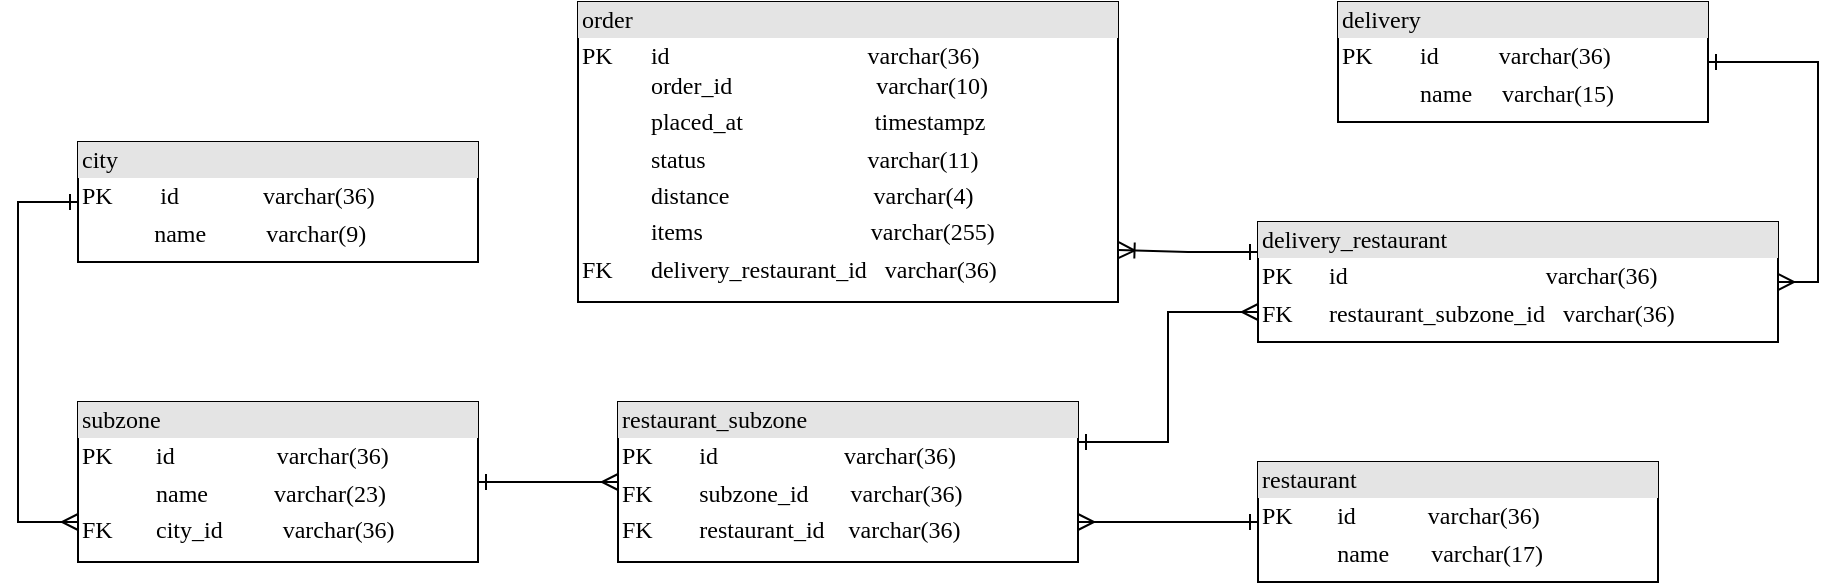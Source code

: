 <mxfile version="26.1.3">
  <diagram name="Page-1" id="2ca16b54-16f6-2749-3443-fa8db7711227">
    <mxGraphModel dx="838" dy="-282" grid="1" gridSize="10" guides="1" tooltips="1" connect="1" arrows="1" fold="1" page="1" pageScale="1" pageWidth="1100" pageHeight="850" background="none" math="0" shadow="0">
      <root>
        <mxCell id="0" />
        <mxCell id="1" parent="0" />
        <mxCell id="N4hYOb4Ob-OH0gv3H_L2-51" value="&lt;div style=&quot;box-sizing: border-box; width: 100%; background-color: rgb(228, 228, 228); padding: 2px;&quot;&gt;order&lt;/div&gt;&lt;table style=&quot;width: 100% ; font-size: 1em&quot; cellpadding=&quot;2&quot; cellspacing=&quot;0&quot;&gt;&lt;tbody&gt;&lt;tr&gt;&lt;td&gt;PK&lt;br&gt;&lt;br&gt;&lt;/td&gt;&lt;td&gt;&amp;nbsp; &amp;nbsp;id &amp;nbsp; &amp;nbsp; &amp;nbsp; &amp;nbsp; &amp;nbsp; &amp;nbsp; &amp;nbsp; &amp;nbsp; &amp;nbsp; &amp;nbsp; &amp;nbsp; &amp;nbsp; &amp;nbsp; &amp;nbsp; &amp;nbsp; &amp;nbsp; varchar(36)&lt;br&gt;&amp;nbsp; &amp;nbsp;order_id &amp;nbsp; &amp;nbsp; &amp;nbsp; &amp;nbsp; &amp;nbsp; &amp;nbsp; &amp;nbsp; &amp;nbsp; &amp;nbsp; &amp;nbsp; &amp;nbsp; &amp;nbsp;varchar(10)&lt;/td&gt;&lt;/tr&gt;&lt;tr&gt;&lt;td&gt;&lt;br&gt;&lt;/td&gt;&lt;td&gt;&amp;nbsp; &amp;nbsp;placed_at &amp;nbsp; &amp;nbsp; &amp;nbsp; &amp;nbsp; &amp;nbsp; &amp;nbsp; &amp;nbsp; &amp;nbsp; &amp;nbsp; &amp;nbsp; &amp;nbsp;timestampz&lt;/td&gt;&lt;/tr&gt;&lt;tr&gt;&lt;td&gt;&lt;/td&gt;&lt;td&gt;&amp;nbsp; &amp;nbsp;status &amp;nbsp; &amp;nbsp; &amp;nbsp; &amp;nbsp; &amp;nbsp; &amp;nbsp; &amp;nbsp; &amp;nbsp; &amp;nbsp; &amp;nbsp; &amp;nbsp; &amp;nbsp; &amp;nbsp; varchar(11)&lt;/td&gt;&lt;/tr&gt;&lt;tr&gt;&lt;td&gt;&lt;br&gt;&lt;/td&gt;&lt;td&gt;&amp;nbsp; &amp;nbsp;distance &amp;nbsp; &amp;nbsp; &amp;nbsp; &amp;nbsp; &amp;nbsp; &amp;nbsp; &amp;nbsp; &amp;nbsp; &amp;nbsp; &amp;nbsp; &amp;nbsp; &amp;nbsp;varchar(4)&lt;br&gt;&lt;/td&gt;&lt;/tr&gt;&lt;tr&gt;&lt;td&gt;&lt;br&gt;&lt;/td&gt;&lt;td&gt;&amp;nbsp; &amp;nbsp;items &amp;nbsp; &amp;nbsp; &amp;nbsp; &amp;nbsp; &amp;nbsp; &amp;nbsp; &amp;nbsp; &amp;nbsp; &amp;nbsp; &amp;nbsp; &amp;nbsp; &amp;nbsp; &amp;nbsp; &amp;nbsp;varchar(255)&lt;br&gt;&lt;/td&gt;&lt;/tr&gt;&lt;tr&gt;&lt;td&gt;FK&lt;br&gt;&lt;/td&gt;&lt;td&gt;&amp;nbsp; &amp;nbsp;delivery_restaurant_id &amp;nbsp; varchar(36)&lt;/td&gt;&lt;/tr&gt;&lt;tr&gt;&lt;td&gt;&lt;/td&gt;&lt;td&gt;&lt;/td&gt;&lt;/tr&gt;&lt;/tbody&gt;&lt;/table&gt;" style="verticalAlign=top;align=left;overflow=fill;html=1;rounded=0;shadow=0;comic=0;labelBackgroundColor=none;strokeWidth=1;fontFamily=Verdana;fontSize=12" parent="1" vertex="1">
          <mxGeometry x="360" y="1010" width="270" height="150" as="geometry" />
        </mxCell>
        <mxCell id="N4hYOb4Ob-OH0gv3H_L2-52" value="&lt;div style=&quot;box-sizing: border-box; width: 100%; background-color: rgb(228, 228, 228); padding: 2px;&quot;&gt;delivery&lt;/div&gt;&lt;table style=&quot;width: 100% ; font-size: 1em&quot; cellpadding=&quot;2&quot; cellspacing=&quot;0&quot;&gt;&lt;tbody&gt;&lt;tr&gt;&lt;td&gt;PK&lt;/td&gt;&lt;td&gt;&amp;nbsp; &amp;nbsp; id &amp;nbsp; &amp;nbsp; &amp;nbsp; &amp;nbsp; &amp;nbsp;varchar(36)&lt;/td&gt;&lt;/tr&gt;&lt;tr&gt;&lt;td&gt;&lt;br&gt;&lt;/td&gt;&lt;td&gt;&amp;nbsp; &amp;nbsp; name &amp;nbsp; &amp;nbsp; varchar(15)&lt;/td&gt;&lt;/tr&gt;&lt;tr&gt;&lt;td&gt;&lt;br&gt;&lt;/td&gt;&lt;td&gt;&lt;/td&gt;&lt;/tr&gt;&lt;/tbody&gt;&lt;/table&gt;" style="verticalAlign=top;align=left;overflow=fill;html=1;rounded=0;shadow=0;comic=0;labelBackgroundColor=none;strokeWidth=1;fontFamily=Verdana;fontSize=12" parent="1" vertex="1">
          <mxGeometry x="740" y="1010" width="185" height="60" as="geometry" />
        </mxCell>
        <mxCell id="N4hYOb4Ob-OH0gv3H_L2-55" style="edgeStyle=orthogonalEdgeStyle;rounded=0;orthogonalLoop=1;jettySize=auto;html=1;exitX=1;exitY=0.5;exitDx=0;exitDy=0;entryX=1;entryY=0.5;entryDx=0;entryDy=0;startArrow=ERmany;startFill=0;endArrow=ERone;endFill=0;" parent="1" source="N4hYOb4Ob-OH0gv3H_L2-54" target="N4hYOb4Ob-OH0gv3H_L2-52" edge="1">
          <mxGeometry relative="1" as="geometry" />
        </mxCell>
        <mxCell id="N4hYOb4Ob-OH0gv3H_L2-54" value="&lt;div style=&quot;box-sizing: border-box; width: 100%; background-color: rgb(228, 228, 228); padding: 2px;&quot;&gt;delivery_restaurant&lt;/div&gt;&lt;table style=&quot;width: 100% ; font-size: 1em&quot; cellpadding=&quot;2&quot; cellspacing=&quot;0&quot;&gt;&lt;tbody&gt;&lt;tr&gt;&lt;td&gt;PK&lt;/td&gt;&lt;td&gt;&amp;nbsp; &amp;nbsp;id &amp;nbsp; &amp;nbsp; &amp;nbsp; &amp;nbsp; &amp;nbsp; &amp;nbsp; &amp;nbsp; &amp;nbsp; &amp;nbsp; &amp;nbsp; &amp;nbsp; &amp;nbsp; &amp;nbsp; &amp;nbsp; &amp;nbsp; &amp;nbsp; varchar(36)&lt;/td&gt;&lt;/tr&gt;&lt;tr&gt;&lt;td&gt;FK&lt;/td&gt;&lt;td&gt;&amp;nbsp; &amp;nbsp;restaurant_subzone_id&amp;nbsp;&amp;nbsp; varchar(36)&lt;br&gt;&lt;/td&gt;&lt;/tr&gt;&lt;tr&gt;&lt;td&gt;&lt;br&gt;&lt;/td&gt;&lt;td&gt;&lt;/td&gt;&lt;/tr&gt;&lt;tr&gt;&lt;td&gt;&lt;br&gt;&lt;/td&gt;&lt;td&gt;&lt;/td&gt;&lt;/tr&gt;&lt;/tbody&gt;&lt;/table&gt;" style="verticalAlign=top;align=left;overflow=fill;html=1;rounded=0;shadow=0;comic=0;labelBackgroundColor=none;strokeWidth=1;fontFamily=Verdana;fontSize=12" parent="1" vertex="1">
          <mxGeometry x="700" y="1120" width="260" height="60" as="geometry" />
        </mxCell>
        <mxCell id="N4hYOb4Ob-OH0gv3H_L2-56" style="edgeStyle=orthogonalEdgeStyle;rounded=0;orthogonalLoop=1;jettySize=auto;html=1;exitX=0;exitY=0.25;exitDx=0;exitDy=0;entryX=1.001;entryY=0.827;entryDx=0;entryDy=0;entryPerimeter=0;endArrow=ERoneToMany;endFill=0;startArrow=ERone;startFill=0;" parent="1" source="N4hYOb4Ob-OH0gv3H_L2-54" target="N4hYOb4Ob-OH0gv3H_L2-51" edge="1">
          <mxGeometry relative="1" as="geometry" />
        </mxCell>
        <mxCell id="N4hYOb4Ob-OH0gv3H_L2-57" value="&lt;div style=&quot;box-sizing: border-box; width: 100%; background-color: rgb(228, 228, 228); padding: 2px;&quot;&gt;restaurant&lt;br&gt;&lt;/div&gt;&lt;table style=&quot;width: 100% ; font-size: 1em&quot; cellpadding=&quot;2&quot; cellspacing=&quot;0&quot;&gt;&lt;tbody&gt;&lt;tr&gt;&lt;td&gt;PK&lt;/td&gt;&lt;td&gt;&amp;nbsp; &amp;nbsp;id &amp;nbsp; &amp;nbsp; &amp;nbsp; &amp;nbsp; &amp;nbsp; &amp;nbsp;varchar(36)&lt;/td&gt;&lt;/tr&gt;&lt;tr&gt;&lt;td&gt;&lt;br&gt;&lt;/td&gt;&lt;td&gt;&amp;nbsp; &amp;nbsp;name &amp;nbsp; &amp;nbsp; &amp;nbsp; varchar(17)&lt;/td&gt;&lt;/tr&gt;&lt;tr&gt;&lt;td&gt;&lt;br&gt;&lt;/td&gt;&lt;td&gt;&lt;br&gt;&lt;/td&gt;&lt;/tr&gt;&lt;/tbody&gt;&lt;/table&gt;" style="verticalAlign=top;align=left;overflow=fill;html=1;rounded=0;shadow=0;comic=0;labelBackgroundColor=none;strokeWidth=1;fontFamily=Verdana;fontSize=12" parent="1" vertex="1">
          <mxGeometry x="700" y="1240" width="200" height="60" as="geometry" />
        </mxCell>
        <mxCell id="N4hYOb4Ob-OH0gv3H_L2-60" style="edgeStyle=orthogonalEdgeStyle;rounded=0;orthogonalLoop=1;jettySize=auto;html=1;exitX=1;exitY=0.75;exitDx=0;exitDy=0;entryX=0;entryY=0.5;entryDx=0;entryDy=0;startArrow=ERmany;startFill=0;endArrow=ERone;endFill=0;" parent="1" source="N4hYOb4Ob-OH0gv3H_L2-59" target="N4hYOb4Ob-OH0gv3H_L2-57" edge="1">
          <mxGeometry relative="1" as="geometry" />
        </mxCell>
        <mxCell id="N4hYOb4Ob-OH0gv3H_L2-61" style="edgeStyle=orthogonalEdgeStyle;rounded=0;orthogonalLoop=1;jettySize=auto;html=1;exitX=1;exitY=0.25;exitDx=0;exitDy=0;entryX=0;entryY=0.75;entryDx=0;entryDy=0;startArrow=ERone;startFill=0;endArrow=ERmany;endFill=0;" parent="1" source="N4hYOb4Ob-OH0gv3H_L2-59" target="N4hYOb4Ob-OH0gv3H_L2-54" edge="1">
          <mxGeometry relative="1" as="geometry" />
        </mxCell>
        <mxCell id="N4hYOb4Ob-OH0gv3H_L2-59" value="&lt;div style=&quot;box-sizing: border-box; width: 100%; background-color: rgb(228, 228, 228); padding: 2px;&quot;&gt;restaurant_subzone&lt;/div&gt;&lt;table style=&quot;width: 100% ; font-size: 1em&quot; cellpadding=&quot;2&quot; cellspacing=&quot;0&quot;&gt;&lt;tbody&gt;&lt;tr&gt;&lt;td&gt;PK&lt;/td&gt;&lt;td&gt;&amp;nbsp; &amp;nbsp; id &amp;nbsp; &amp;nbsp; &amp;nbsp; &amp;nbsp; &amp;nbsp; &amp;nbsp; &amp;nbsp; &amp;nbsp; &amp;nbsp;&amp;nbsp;&amp;nbsp; varchar(36)&lt;/td&gt;&lt;/tr&gt;&lt;tr&gt;&lt;td&gt;FK&lt;/td&gt;&lt;td&gt;&amp;nbsp; &amp;nbsp; subzone_id &amp;nbsp; &amp;nbsp; &amp;nbsp; varchar(36)&lt;/td&gt;&lt;/tr&gt;&lt;tr&gt;&lt;td&gt;FK&lt;/td&gt;&lt;td&gt;&amp;nbsp; &amp;nbsp; restaurant_id&amp;nbsp;&amp;nbsp;&amp;nbsp; varchar(36)&lt;/td&gt;&lt;/tr&gt;&lt;tr&gt;&lt;td&gt;&lt;br&gt;&lt;/td&gt;&lt;td&gt;&lt;/td&gt;&lt;/tr&gt;&lt;/tbody&gt;&lt;/table&gt;" style="verticalAlign=top;align=left;overflow=fill;html=1;rounded=0;shadow=0;comic=0;labelBackgroundColor=none;strokeWidth=1;fontFamily=Verdana;fontSize=12" parent="1" vertex="1">
          <mxGeometry x="380" y="1210" width="230" height="80" as="geometry" />
        </mxCell>
        <mxCell id="N4hYOb4Ob-OH0gv3H_L2-63" style="edgeStyle=orthogonalEdgeStyle;rounded=0;orthogonalLoop=1;jettySize=auto;html=1;exitX=1;exitY=0.5;exitDx=0;exitDy=0;entryX=0;entryY=0.5;entryDx=0;entryDy=0;startArrow=ERone;startFill=0;endArrow=ERmany;endFill=0;" parent="1" source="N4hYOb4Ob-OH0gv3H_L2-62" target="N4hYOb4Ob-OH0gv3H_L2-59" edge="1">
          <mxGeometry relative="1" as="geometry" />
        </mxCell>
        <mxCell id="N4hYOb4Ob-OH0gv3H_L2-62" value="&lt;div style=&quot;box-sizing: border-box; width: 100%; background-color: rgb(228, 228, 228); padding: 2px;&quot;&gt;subzone&lt;/div&gt;&lt;table style=&quot;width: 100% ; font-size: 1em&quot; cellpadding=&quot;2&quot; cellspacing=&quot;0&quot;&gt;&lt;tbody&gt;&lt;tr&gt;&lt;td&gt;PK&lt;/td&gt;&lt;td&gt;&amp;nbsp; &amp;nbsp; id &amp;nbsp; &amp;nbsp; &amp;nbsp; &amp;nbsp; &amp;nbsp; &amp;nbsp; &amp;nbsp; &amp;nbsp; varchar(36)&lt;/td&gt;&lt;/tr&gt;&lt;tr&gt;&lt;td&gt;&lt;br&gt;&lt;/td&gt;&lt;td&gt;&amp;nbsp; &amp;nbsp; name &amp;nbsp; &amp;nbsp; &amp;nbsp; &amp;nbsp; &amp;nbsp; varchar(23)&lt;/td&gt;&lt;/tr&gt;&lt;tr&gt;&lt;td&gt;FK&lt;/td&gt;&lt;td&gt;&amp;nbsp; &amp;nbsp; city_id &amp;nbsp; &amp;nbsp; &amp;nbsp; &amp;nbsp; &amp;nbsp;varchar(36)&lt;/td&gt;&lt;/tr&gt;&lt;/tbody&gt;&lt;/table&gt;" style="verticalAlign=top;align=left;overflow=fill;html=1;rounded=0;shadow=0;comic=0;labelBackgroundColor=none;strokeWidth=1;fontFamily=Verdana;fontSize=12" parent="1" vertex="1">
          <mxGeometry x="110" y="1210" width="200" height="80" as="geometry" />
        </mxCell>
        <mxCell id="N4hYOb4Ob-OH0gv3H_L2-65" style="edgeStyle=orthogonalEdgeStyle;rounded=0;orthogonalLoop=1;jettySize=auto;html=1;exitX=0;exitY=0.5;exitDx=0;exitDy=0;entryX=0;entryY=0.75;entryDx=0;entryDy=0;startArrow=ERone;startFill=0;endArrow=ERmany;endFill=0;" parent="1" source="N4hYOb4Ob-OH0gv3H_L2-64" target="N4hYOb4Ob-OH0gv3H_L2-62" edge="1">
          <mxGeometry relative="1" as="geometry">
            <Array as="points">
              <mxPoint x="80" y="1110" />
              <mxPoint x="80" y="1270" />
            </Array>
          </mxGeometry>
        </mxCell>
        <mxCell id="N4hYOb4Ob-OH0gv3H_L2-64" value="&lt;div style=&quot;box-sizing: border-box; width: 100%; background-color: rgb(228, 228, 228); padding: 2px;&quot;&gt;city&lt;/div&gt;&lt;table style=&quot;width: 100% ; font-size: 1em&quot; cellpadding=&quot;2&quot; cellspacing=&quot;0&quot;&gt;&lt;tbody&gt;&lt;tr&gt;&lt;td&gt;PK&lt;/td&gt;&lt;td&gt;&amp;nbsp; &amp;nbsp; id &amp;nbsp; &amp;nbsp; &amp;nbsp; &amp;nbsp; &amp;nbsp; &amp;nbsp; &amp;nbsp;varchar(36)&lt;/td&gt;&lt;/tr&gt;&lt;tr&gt;&lt;td&gt;&lt;br&gt;&lt;/td&gt;&lt;td&gt;&amp;nbsp; &amp;nbsp;name&amp;nbsp;&amp;nbsp; &amp;nbsp; &amp;nbsp; &amp;nbsp; &amp;nbsp;varchar(9)&lt;/td&gt;&lt;/tr&gt;&lt;tr&gt;&lt;td&gt;&lt;br&gt;&lt;/td&gt;&lt;td&gt;&lt;br&gt;&lt;/td&gt;&lt;/tr&gt;&lt;/tbody&gt;&lt;/table&gt;" style="verticalAlign=top;align=left;overflow=fill;html=1;rounded=0;shadow=0;comic=0;labelBackgroundColor=none;strokeWidth=1;fontFamily=Verdana;fontSize=12" parent="1" vertex="1">
          <mxGeometry x="110" y="1080" width="200" height="60" as="geometry" />
        </mxCell>
      </root>
    </mxGraphModel>
  </diagram>
</mxfile>
